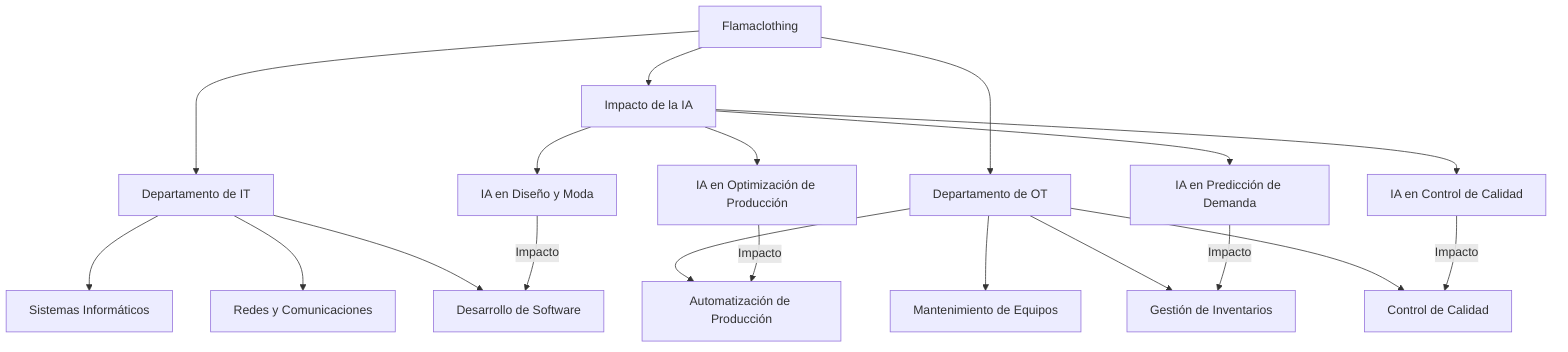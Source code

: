 graph TD
    A[Flamaclothing] 
    A1[Departamento de IT]
    A2[Departamento de OT]
    A3[Impacto de la IA]

    A1_1[Sistemas Informáticos]
    A1_2[Redes y Comunicaciones]
    A1_3[Desarrollo de Software]

    A2_1[Automatización de Producción]
    A2_2[Mantenimiento de Equipos]
    A2_3[Gestión de Inventarios]
    A2_4[Control de Calidad]

    A3_1[IA en Diseño y Moda]
    A3_2[IA en Predicción de Demanda]
    A3_3[IA en Optimización de Producción]
    A3_4[IA en Control de Calidad]

    A --> A1
    A --> A2
    A --> A3
    A1 --> A1_1
    A1 --> A1_2
    A1 --> A1_3
    A2 --> A2_1
    A2 --> A2_2
    A2 --> A2_3
    A2 --> A2_4
    A3 --> A3_1
    A3 --> A3_2
    A3 --> A3_3
    A3 --> A3_4

    A3_1 -->|Impacto| A1_3
    A3_2 -->|Impacto| A2_3
    A3_3 -->|Impacto| A2_1
    A3_4 -->|Impacto| A2_4